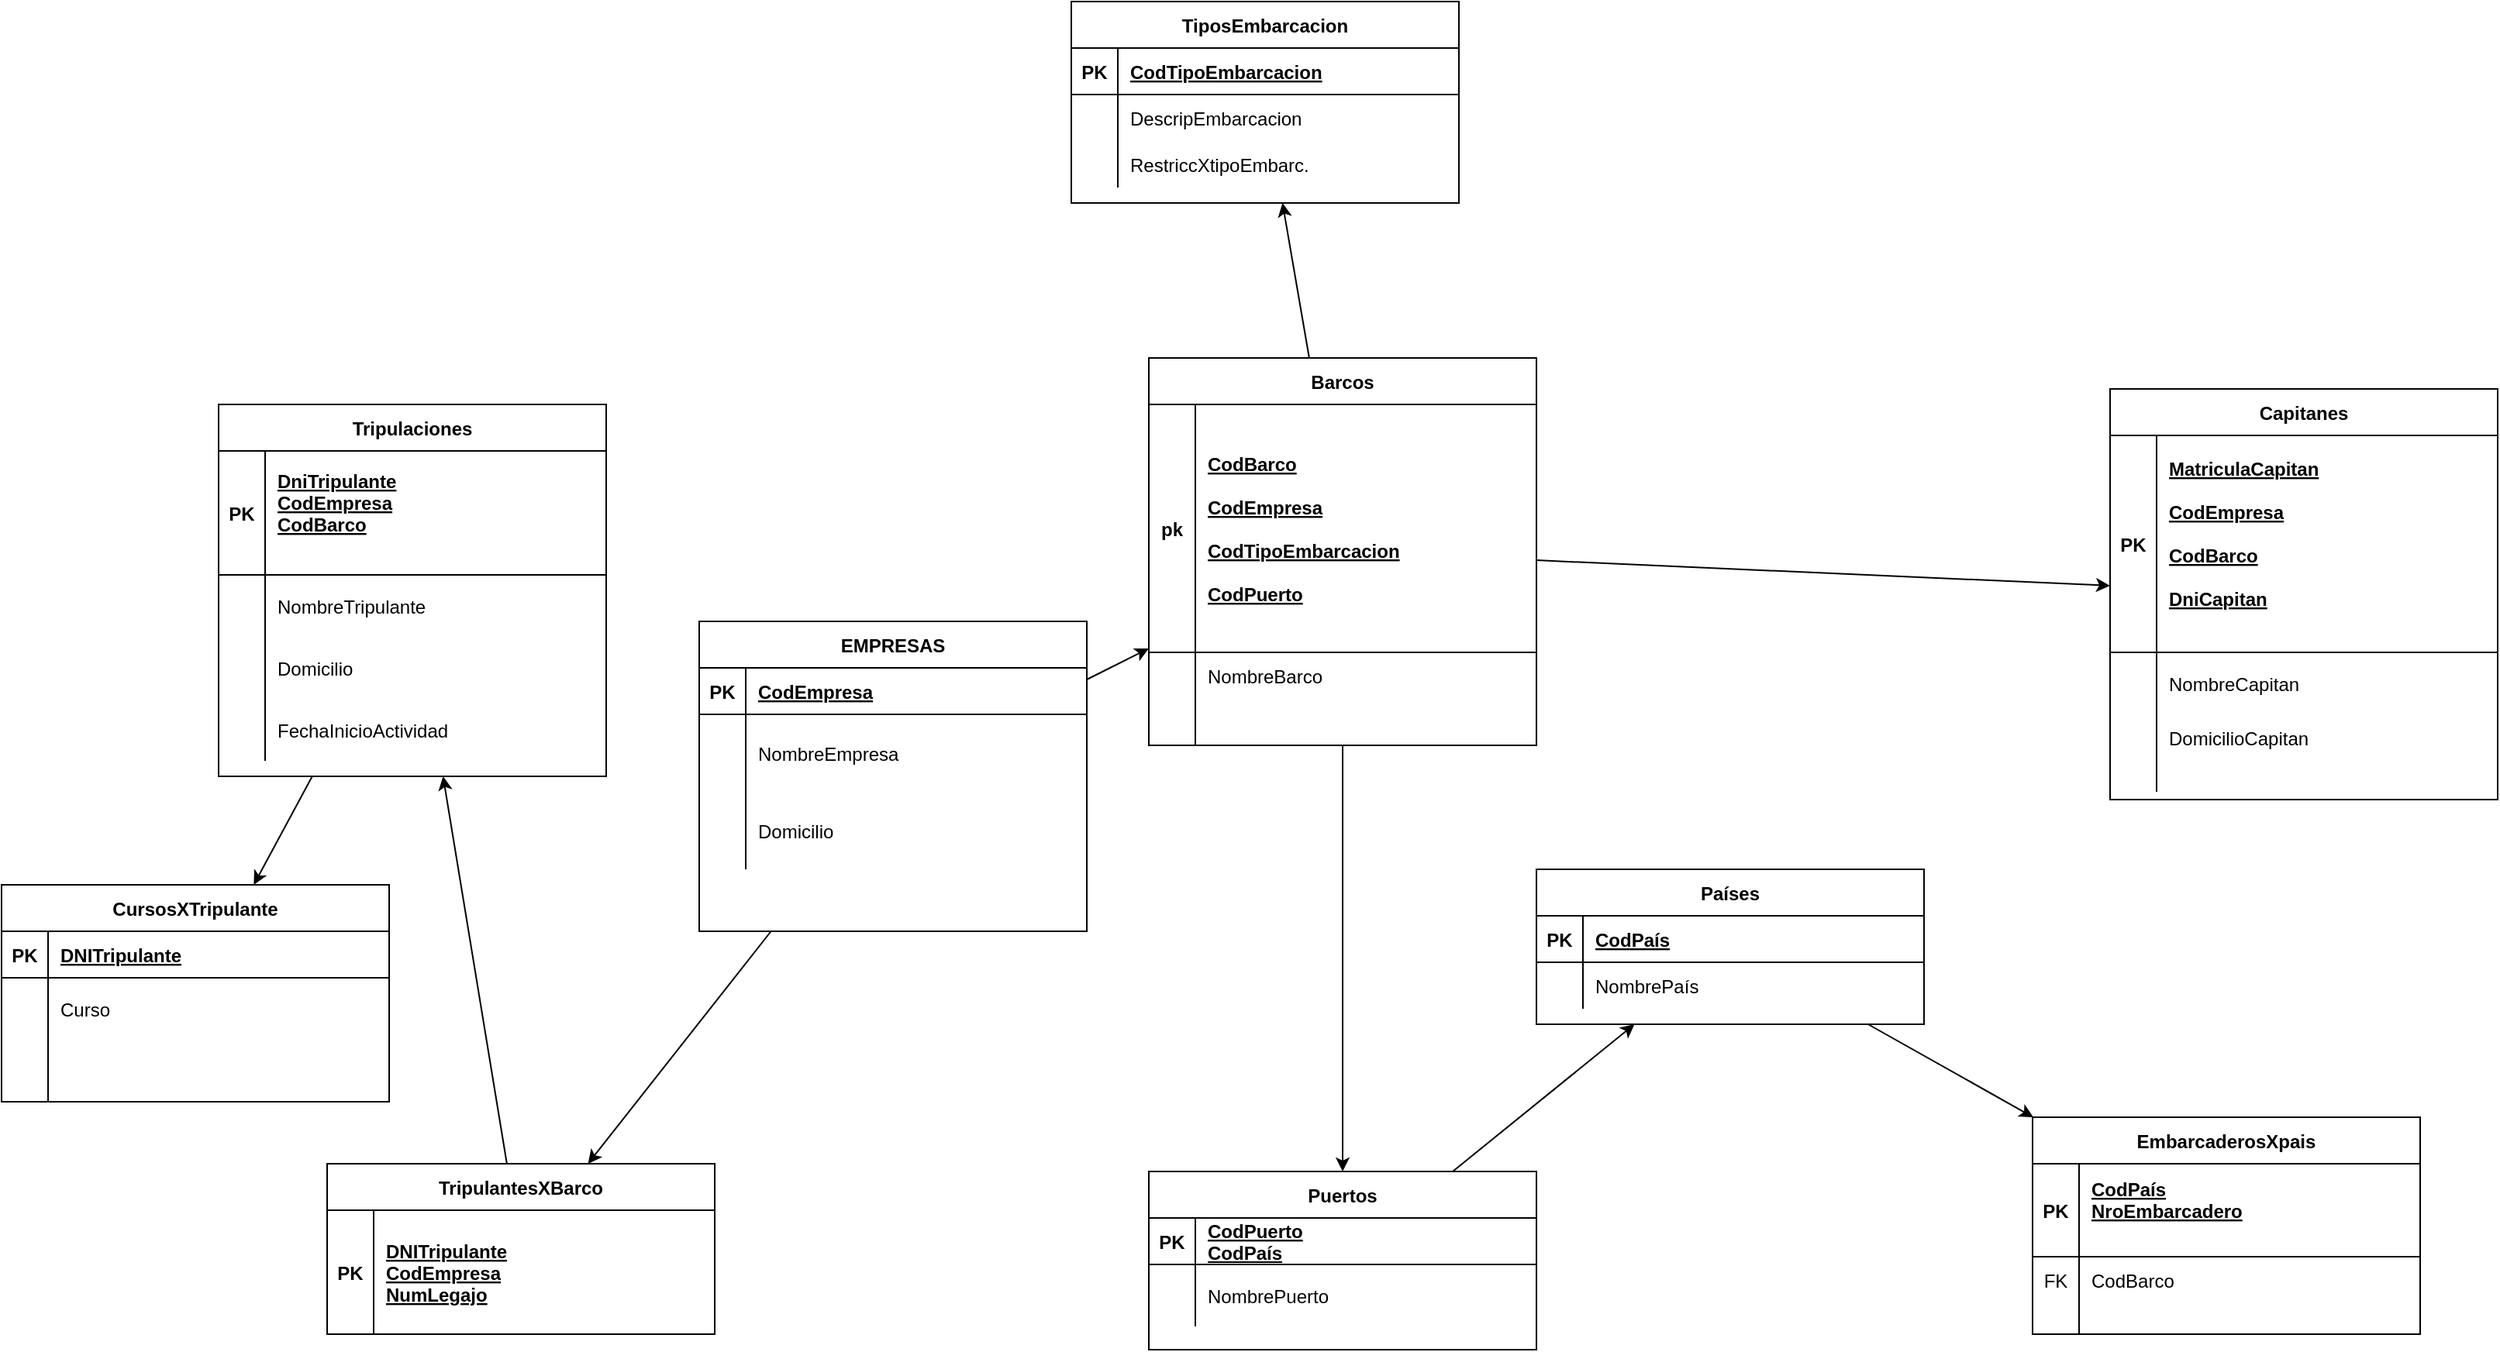 <mxfile version="14.6.0" type="github">
  <diagram id="R2lEEEUBdFMjLlhIrx00" name="Page-1">
    <mxGraphModel dx="2512" dy="1862" grid="1" gridSize="10" guides="1" tooltips="1" connect="1" arrows="1" fold="1" page="1" pageScale="1" pageWidth="850" pageHeight="1100" math="0" shadow="0" extFonts="Permanent Marker^https://fonts.googleapis.com/css?family=Permanent+Marker">
      <root>
        <mxCell id="0" />
        <mxCell id="1" parent="0" />
        <mxCell id="C-vyLk0tnHw3VtMMgP7b-2" value="Barcos" style="shape=table;startSize=30;container=1;collapsible=1;childLayout=tableLayout;fixedRows=1;rowLines=0;fontStyle=1;align=center;resizeLast=1;" parent="1" vertex="1">
          <mxGeometry x="600" y="10" width="250" height="250" as="geometry" />
        </mxCell>
        <mxCell id="C-vyLk0tnHw3VtMMgP7b-3" value="" style="shape=partialRectangle;collapsible=0;dropTarget=0;pointerEvents=0;fillColor=none;points=[[0,0.5],[1,0.5]];portConstraint=eastwest;top=0;left=0;right=0;bottom=1;" parent="C-vyLk0tnHw3VtMMgP7b-2" vertex="1">
          <mxGeometry y="30" width="250" height="160" as="geometry" />
        </mxCell>
        <mxCell id="C-vyLk0tnHw3VtMMgP7b-4" value="pk" style="shape=partialRectangle;overflow=hidden;connectable=0;fillColor=none;top=0;left=0;bottom=0;right=0;fontStyle=1;" parent="C-vyLk0tnHw3VtMMgP7b-3" vertex="1">
          <mxGeometry width="30" height="160" as="geometry" />
        </mxCell>
        <mxCell id="C-vyLk0tnHw3VtMMgP7b-5" value="CodBarco&#xa;&#xa;CodEmpresa&#xa;&#xa;CodTipoEmbarcacion&#xa;&#xa;CodPuerto" style="shape=partialRectangle;overflow=hidden;connectable=0;fillColor=none;top=0;left=0;bottom=0;right=0;align=left;spacingLeft=6;fontStyle=5;" parent="C-vyLk0tnHw3VtMMgP7b-3" vertex="1">
          <mxGeometry x="30" width="220" height="160" as="geometry" />
        </mxCell>
        <mxCell id="0CLr6v8KW2zOWYXscDOk-1" value="" style="shape=partialRectangle;collapsible=0;dropTarget=0;pointerEvents=0;fillColor=none;points=[[0,0.5],[1,0.5]];portConstraint=eastwest;top=0;left=0;right=0;bottom=0;" vertex="1" parent="C-vyLk0tnHw3VtMMgP7b-2">
          <mxGeometry y="190" width="250" height="30" as="geometry" />
        </mxCell>
        <mxCell id="0CLr6v8KW2zOWYXscDOk-2" value="" style="shape=partialRectangle;overflow=hidden;connectable=0;fillColor=none;top=0;left=0;bottom=0;right=0;" vertex="1" parent="0CLr6v8KW2zOWYXscDOk-1">
          <mxGeometry width="30" height="30" as="geometry" />
        </mxCell>
        <mxCell id="0CLr6v8KW2zOWYXscDOk-3" value="NombreBarco" style="shape=partialRectangle;overflow=hidden;connectable=0;fillColor=none;top=0;left=0;bottom=0;right=0;align=left;spacingLeft=6;" vertex="1" parent="0CLr6v8KW2zOWYXscDOk-1">
          <mxGeometry x="30" width="220" height="30" as="geometry" />
        </mxCell>
        <mxCell id="0CLr6v8KW2zOWYXscDOk-4" value="" style="shape=partialRectangle;collapsible=0;dropTarget=0;pointerEvents=0;fillColor=none;points=[[0,0.5],[1,0.5]];portConstraint=eastwest;top=0;left=0;right=0;bottom=0;" vertex="1" parent="C-vyLk0tnHw3VtMMgP7b-2">
          <mxGeometry y="220" width="250" height="30" as="geometry" />
        </mxCell>
        <mxCell id="0CLr6v8KW2zOWYXscDOk-5" value="" style="shape=partialRectangle;overflow=hidden;connectable=0;fillColor=none;top=0;left=0;bottom=0;right=0;" vertex="1" parent="0CLr6v8KW2zOWYXscDOk-4">
          <mxGeometry width="30" height="30" as="geometry" />
        </mxCell>
        <mxCell id="0CLr6v8KW2zOWYXscDOk-6" value="" style="shape=partialRectangle;overflow=hidden;connectable=0;fillColor=none;top=0;left=0;bottom=0;right=0;align=left;spacingLeft=6;" vertex="1" parent="0CLr6v8KW2zOWYXscDOk-4">
          <mxGeometry x="30" width="220" height="30" as="geometry" />
        </mxCell>
        <mxCell id="C-vyLk0tnHw3VtMMgP7b-13" value="TiposEmbarcacion" style="shape=table;startSize=30;container=1;collapsible=1;childLayout=tableLayout;fixedRows=1;rowLines=0;fontStyle=1;align=center;resizeLast=1;" parent="1" vertex="1">
          <mxGeometry x="550" y="-220" width="250" height="130" as="geometry" />
        </mxCell>
        <mxCell id="C-vyLk0tnHw3VtMMgP7b-14" value="" style="shape=partialRectangle;collapsible=0;dropTarget=0;pointerEvents=0;fillColor=none;points=[[0,0.5],[1,0.5]];portConstraint=eastwest;top=0;left=0;right=0;bottom=1;" parent="C-vyLk0tnHw3VtMMgP7b-13" vertex="1">
          <mxGeometry y="30" width="250" height="30" as="geometry" />
        </mxCell>
        <mxCell id="C-vyLk0tnHw3VtMMgP7b-15" value="PK" style="shape=partialRectangle;overflow=hidden;connectable=0;fillColor=none;top=0;left=0;bottom=0;right=0;fontStyle=1;" parent="C-vyLk0tnHw3VtMMgP7b-14" vertex="1">
          <mxGeometry width="30" height="30" as="geometry" />
        </mxCell>
        <mxCell id="C-vyLk0tnHw3VtMMgP7b-16" value="CodTipoEmbarcacion" style="shape=partialRectangle;overflow=hidden;connectable=0;fillColor=none;top=0;left=0;bottom=0;right=0;align=left;spacingLeft=6;fontStyle=5;" parent="C-vyLk0tnHw3VtMMgP7b-14" vertex="1">
          <mxGeometry x="30" width="220" height="30" as="geometry" />
        </mxCell>
        <mxCell id="C-vyLk0tnHw3VtMMgP7b-17" value="" style="shape=partialRectangle;collapsible=0;dropTarget=0;pointerEvents=0;fillColor=none;points=[[0,0.5],[1,0.5]];portConstraint=eastwest;top=0;left=0;right=0;bottom=0;" parent="C-vyLk0tnHw3VtMMgP7b-13" vertex="1">
          <mxGeometry y="60" width="250" height="30" as="geometry" />
        </mxCell>
        <mxCell id="C-vyLk0tnHw3VtMMgP7b-18" value="" style="shape=partialRectangle;overflow=hidden;connectable=0;fillColor=none;top=0;left=0;bottom=0;right=0;" parent="C-vyLk0tnHw3VtMMgP7b-17" vertex="1">
          <mxGeometry width="30" height="30" as="geometry" />
        </mxCell>
        <mxCell id="C-vyLk0tnHw3VtMMgP7b-19" value="DescripEmbarcacion" style="shape=partialRectangle;overflow=hidden;connectable=0;fillColor=none;top=0;left=0;bottom=0;right=0;align=left;spacingLeft=6;" parent="C-vyLk0tnHw3VtMMgP7b-17" vertex="1">
          <mxGeometry x="30" width="220" height="30" as="geometry" />
        </mxCell>
        <mxCell id="C-vyLk0tnHw3VtMMgP7b-20" value="" style="shape=partialRectangle;collapsible=0;dropTarget=0;pointerEvents=0;fillColor=none;points=[[0,0.5],[1,0.5]];portConstraint=eastwest;top=0;left=0;right=0;bottom=0;" parent="C-vyLk0tnHw3VtMMgP7b-13" vertex="1">
          <mxGeometry y="90" width="250" height="30" as="geometry" />
        </mxCell>
        <mxCell id="C-vyLk0tnHw3VtMMgP7b-21" value="" style="shape=partialRectangle;overflow=hidden;connectable=0;fillColor=none;top=0;left=0;bottom=0;right=0;" parent="C-vyLk0tnHw3VtMMgP7b-20" vertex="1">
          <mxGeometry width="30" height="30" as="geometry" />
        </mxCell>
        <mxCell id="C-vyLk0tnHw3VtMMgP7b-22" value="RestriccXtipoEmbarc." style="shape=partialRectangle;overflow=hidden;connectable=0;fillColor=none;top=0;left=0;bottom=0;right=0;align=left;spacingLeft=6;" parent="C-vyLk0tnHw3VtMMgP7b-20" vertex="1">
          <mxGeometry x="30" width="220" height="30" as="geometry" />
        </mxCell>
        <mxCell id="C-vyLk0tnHw3VtMMgP7b-23" value="EMPRESAS" style="shape=table;startSize=30;container=1;collapsible=1;childLayout=tableLayout;fixedRows=1;rowLines=0;fontStyle=1;align=center;resizeLast=1;" parent="1" vertex="1">
          <mxGeometry x="310" y="180" width="250" height="200" as="geometry" />
        </mxCell>
        <mxCell id="C-vyLk0tnHw3VtMMgP7b-24" value="" style="shape=partialRectangle;collapsible=0;dropTarget=0;pointerEvents=0;fillColor=none;points=[[0,0.5],[1,0.5]];portConstraint=eastwest;top=0;left=0;right=0;bottom=1;" parent="C-vyLk0tnHw3VtMMgP7b-23" vertex="1">
          <mxGeometry y="30" width="250" height="30" as="geometry" />
        </mxCell>
        <mxCell id="C-vyLk0tnHw3VtMMgP7b-25" value="PK" style="shape=partialRectangle;overflow=hidden;connectable=0;fillColor=none;top=0;left=0;bottom=0;right=0;fontStyle=1;" parent="C-vyLk0tnHw3VtMMgP7b-24" vertex="1">
          <mxGeometry width="30" height="30" as="geometry" />
        </mxCell>
        <mxCell id="C-vyLk0tnHw3VtMMgP7b-26" value="CodEmpresa" style="shape=partialRectangle;overflow=hidden;connectable=0;fillColor=none;top=0;left=0;bottom=0;right=0;align=left;spacingLeft=6;fontStyle=5;" parent="C-vyLk0tnHw3VtMMgP7b-24" vertex="1">
          <mxGeometry x="30" width="220" height="30" as="geometry" />
        </mxCell>
        <mxCell id="C-vyLk0tnHw3VtMMgP7b-27" value="" style="shape=partialRectangle;collapsible=0;dropTarget=0;pointerEvents=0;fillColor=none;points=[[0,0.5],[1,0.5]];portConstraint=eastwest;top=0;left=0;right=0;bottom=0;" parent="C-vyLk0tnHw3VtMMgP7b-23" vertex="1">
          <mxGeometry y="60" width="250" height="50" as="geometry" />
        </mxCell>
        <mxCell id="C-vyLk0tnHw3VtMMgP7b-28" value="" style="shape=partialRectangle;overflow=hidden;connectable=0;fillColor=none;top=0;left=0;bottom=0;right=0;" parent="C-vyLk0tnHw3VtMMgP7b-27" vertex="1">
          <mxGeometry width="30" height="50" as="geometry" />
        </mxCell>
        <mxCell id="C-vyLk0tnHw3VtMMgP7b-29" value="NombreEmpresa" style="shape=partialRectangle;overflow=hidden;connectable=0;fillColor=none;top=0;left=0;bottom=0;right=0;align=left;spacingLeft=6;" parent="C-vyLk0tnHw3VtMMgP7b-27" vertex="1">
          <mxGeometry x="30" width="220" height="50" as="geometry" />
        </mxCell>
        <mxCell id="0CLr6v8KW2zOWYXscDOk-51" value="" style="shape=partialRectangle;collapsible=0;dropTarget=0;pointerEvents=0;fillColor=none;points=[[0,0.5],[1,0.5]];portConstraint=eastwest;top=0;left=0;right=0;bottom=0;" vertex="1" parent="C-vyLk0tnHw3VtMMgP7b-23">
          <mxGeometry y="110" width="250" height="50" as="geometry" />
        </mxCell>
        <mxCell id="0CLr6v8KW2zOWYXscDOk-52" value="" style="shape=partialRectangle;overflow=hidden;connectable=0;fillColor=none;top=0;left=0;bottom=0;right=0;" vertex="1" parent="0CLr6v8KW2zOWYXscDOk-51">
          <mxGeometry width="30" height="50" as="geometry" />
        </mxCell>
        <mxCell id="0CLr6v8KW2zOWYXscDOk-53" value="Domicilio" style="shape=partialRectangle;overflow=hidden;connectable=0;fillColor=none;top=0;left=0;bottom=0;right=0;align=left;spacingLeft=6;" vertex="1" parent="0CLr6v8KW2zOWYXscDOk-51">
          <mxGeometry x="30" width="220" height="50" as="geometry" />
        </mxCell>
        <object label="Tripulaciones" Domicilio="" CodEmpresa="" CodBarco="" FechaInicioActividad="" id="wZQ4Hzn-mDqNqTVkrG2B-13">
          <mxCell style="shape=table;startSize=30;container=1;collapsible=1;childLayout=tableLayout;fixedRows=1;rowLines=0;fontStyle=1;align=center;resizeLast=1;" parent="1" vertex="1">
            <mxGeometry y="40" width="250" height="240" as="geometry" />
          </mxCell>
        </object>
        <mxCell id="wZQ4Hzn-mDqNqTVkrG2B-14" value="" style="shape=partialRectangle;collapsible=0;dropTarget=0;pointerEvents=0;fillColor=none;points=[[0,0.5],[1,0.5]];portConstraint=eastwest;top=0;left=0;right=0;bottom=1;" parent="wZQ4Hzn-mDqNqTVkrG2B-13" vertex="1">
          <mxGeometry y="30" width="250" height="80" as="geometry" />
        </mxCell>
        <mxCell id="wZQ4Hzn-mDqNqTVkrG2B-15" value="PK" style="shape=partialRectangle;overflow=hidden;connectable=0;fillColor=none;top=0;left=0;bottom=0;right=0;fontStyle=1;" parent="wZQ4Hzn-mDqNqTVkrG2B-14" vertex="1">
          <mxGeometry width="30" height="80" as="geometry" />
        </mxCell>
        <mxCell id="wZQ4Hzn-mDqNqTVkrG2B-16" value="DniTripulante&#xa;CodEmpresa&#xa;CodBarco&#xa;" style="shape=partialRectangle;overflow=hidden;connectable=0;fillColor=none;top=0;left=0;bottom=0;right=0;align=left;spacingLeft=6;fontStyle=5;" parent="wZQ4Hzn-mDqNqTVkrG2B-14" vertex="1">
          <mxGeometry x="30" width="220" height="80" as="geometry" />
        </mxCell>
        <mxCell id="wZQ4Hzn-mDqNqTVkrG2B-17" value="" style="shape=partialRectangle;collapsible=0;dropTarget=0;pointerEvents=0;fillColor=none;points=[[0,0.5],[1,0.5]];portConstraint=eastwest;top=0;left=0;right=0;bottom=0;" parent="wZQ4Hzn-mDqNqTVkrG2B-13" vertex="1">
          <mxGeometry y="110" width="250" height="40" as="geometry" />
        </mxCell>
        <mxCell id="wZQ4Hzn-mDqNqTVkrG2B-18" value="" style="shape=partialRectangle;overflow=hidden;connectable=0;fillColor=none;top=0;left=0;bottom=0;right=0;" parent="wZQ4Hzn-mDqNqTVkrG2B-17" vertex="1">
          <mxGeometry width="30" height="40" as="geometry" />
        </mxCell>
        <mxCell id="wZQ4Hzn-mDqNqTVkrG2B-19" value="NombreTripulante" style="shape=partialRectangle;overflow=hidden;connectable=0;fillColor=none;top=0;left=0;bottom=0;right=0;align=left;spacingLeft=6;" parent="wZQ4Hzn-mDqNqTVkrG2B-17" vertex="1">
          <mxGeometry x="30" width="220" height="40" as="geometry" />
        </mxCell>
        <mxCell id="0CLr6v8KW2zOWYXscDOk-23" value="" style="shape=partialRectangle;collapsible=0;dropTarget=0;pointerEvents=0;fillColor=none;points=[[0,0.5],[1,0.5]];portConstraint=eastwest;top=0;left=0;right=0;bottom=0;" vertex="1" parent="wZQ4Hzn-mDqNqTVkrG2B-13">
          <mxGeometry y="150" width="250" height="40" as="geometry" />
        </mxCell>
        <mxCell id="0CLr6v8KW2zOWYXscDOk-24" value="" style="shape=partialRectangle;overflow=hidden;connectable=0;fillColor=none;top=0;left=0;bottom=0;right=0;" vertex="1" parent="0CLr6v8KW2zOWYXscDOk-23">
          <mxGeometry width="30" height="40" as="geometry" />
        </mxCell>
        <mxCell id="0CLr6v8KW2zOWYXscDOk-25" value="Domicilio" style="shape=partialRectangle;overflow=hidden;connectable=0;fillColor=none;top=0;left=0;bottom=0;right=0;align=left;spacingLeft=6;" vertex="1" parent="0CLr6v8KW2zOWYXscDOk-23">
          <mxGeometry x="30" width="220" height="40" as="geometry" />
        </mxCell>
        <mxCell id="0CLr6v8KW2zOWYXscDOk-26" value="" style="shape=partialRectangle;collapsible=0;dropTarget=0;pointerEvents=0;fillColor=none;points=[[0,0.5],[1,0.5]];portConstraint=eastwest;top=0;left=0;right=0;bottom=0;" vertex="1" parent="wZQ4Hzn-mDqNqTVkrG2B-13">
          <mxGeometry y="190" width="250" height="40" as="geometry" />
        </mxCell>
        <mxCell id="0CLr6v8KW2zOWYXscDOk-27" value="" style="shape=partialRectangle;overflow=hidden;connectable=0;fillColor=none;top=0;left=0;bottom=0;right=0;" vertex="1" parent="0CLr6v8KW2zOWYXscDOk-26">
          <mxGeometry width="30" height="40" as="geometry" />
        </mxCell>
        <mxCell id="0CLr6v8KW2zOWYXscDOk-28" value="FechaInicioActividad" style="shape=partialRectangle;overflow=hidden;connectable=0;fillColor=none;top=0;left=0;bottom=0;right=0;align=left;spacingLeft=6;" vertex="1" parent="0CLr6v8KW2zOWYXscDOk-26">
          <mxGeometry x="30" width="220" height="40" as="geometry" />
        </mxCell>
        <object label="Capitanes" Domicilio="" CodEmpresa="" CodBarco="" FechaInicioActividad="" id="wZQ4Hzn-mDqNqTVkrG2B-51">
          <mxCell style="shape=table;startSize=30;container=1;collapsible=1;childLayout=tableLayout;fixedRows=1;rowLines=0;fontStyle=1;align=center;resizeLast=1;" parent="1" vertex="1">
            <mxGeometry x="1220" y="30" width="250" height="265" as="geometry" />
          </mxCell>
        </object>
        <mxCell id="wZQ4Hzn-mDqNqTVkrG2B-52" value="" style="shape=partialRectangle;collapsible=0;dropTarget=0;pointerEvents=0;fillColor=none;points=[[0,0.5],[1,0.5]];portConstraint=eastwest;top=0;left=0;right=0;bottom=1;" parent="wZQ4Hzn-mDqNqTVkrG2B-51" vertex="1">
          <mxGeometry y="30" width="250" height="140" as="geometry" />
        </mxCell>
        <mxCell id="wZQ4Hzn-mDqNqTVkrG2B-53" value="PK" style="shape=partialRectangle;overflow=hidden;connectable=0;fillColor=none;top=0;left=0;bottom=0;right=0;fontStyle=1;" parent="wZQ4Hzn-mDqNqTVkrG2B-52" vertex="1">
          <mxGeometry width="30" height="140" as="geometry" />
        </mxCell>
        <mxCell id="wZQ4Hzn-mDqNqTVkrG2B-54" value="MatriculaCapitan&#xa;&#xa;CodEmpresa&#xa;&#xa;CodBarco&#xa;&#xa;DniCapitan&#xa;" style="shape=partialRectangle;overflow=hidden;connectable=0;fillColor=none;top=0;left=0;bottom=0;right=0;align=left;spacingLeft=6;fontStyle=5;" parent="wZQ4Hzn-mDqNqTVkrG2B-52" vertex="1">
          <mxGeometry x="30" width="220" height="140" as="geometry" />
        </mxCell>
        <mxCell id="wZQ4Hzn-mDqNqTVkrG2B-55" value="" style="shape=partialRectangle;collapsible=0;dropTarget=0;pointerEvents=0;fillColor=none;points=[[0,0.5],[1,0.5]];portConstraint=eastwest;top=0;left=0;right=0;bottom=0;" parent="wZQ4Hzn-mDqNqTVkrG2B-51" vertex="1">
          <mxGeometry y="170" width="250" height="40" as="geometry" />
        </mxCell>
        <mxCell id="wZQ4Hzn-mDqNqTVkrG2B-56" value="" style="shape=partialRectangle;overflow=hidden;connectable=0;fillColor=none;top=0;left=0;bottom=0;right=0;" parent="wZQ4Hzn-mDqNqTVkrG2B-55" vertex="1">
          <mxGeometry width="30" height="40" as="geometry" />
        </mxCell>
        <mxCell id="wZQ4Hzn-mDqNqTVkrG2B-57" value="NombreCapitan" style="shape=partialRectangle;overflow=hidden;connectable=0;fillColor=none;top=0;left=0;bottom=0;right=0;align=left;spacingLeft=6;" parent="wZQ4Hzn-mDqNqTVkrG2B-55" vertex="1">
          <mxGeometry x="30" width="220" height="40" as="geometry" />
        </mxCell>
        <mxCell id="wZQ4Hzn-mDqNqTVkrG2B-58" value="" style="shape=partialRectangle;collapsible=0;dropTarget=0;pointerEvents=0;fillColor=none;points=[[0,0.5],[1,0.5]];portConstraint=eastwest;top=0;left=0;right=0;bottom=0;" parent="wZQ4Hzn-mDqNqTVkrG2B-51" vertex="1">
          <mxGeometry y="210" width="250" height="30" as="geometry" />
        </mxCell>
        <mxCell id="wZQ4Hzn-mDqNqTVkrG2B-59" value="" style="shape=partialRectangle;overflow=hidden;connectable=0;fillColor=none;top=0;left=0;bottom=0;right=0;" parent="wZQ4Hzn-mDqNqTVkrG2B-58" vertex="1">
          <mxGeometry width="30" height="30" as="geometry" />
        </mxCell>
        <mxCell id="wZQ4Hzn-mDqNqTVkrG2B-60" value="DomicilioCapitan" style="shape=partialRectangle;overflow=hidden;connectable=0;fillColor=none;top=0;left=0;bottom=0;right=0;align=left;spacingLeft=6;" parent="wZQ4Hzn-mDqNqTVkrG2B-58" vertex="1">
          <mxGeometry x="30" width="220" height="30" as="geometry" />
        </mxCell>
        <mxCell id="0CLr6v8KW2zOWYXscDOk-48" value="" style="shape=partialRectangle;collapsible=0;dropTarget=0;pointerEvents=0;fillColor=none;points=[[0,0.5],[1,0.5]];portConstraint=eastwest;top=0;left=0;right=0;bottom=0;" vertex="1" parent="wZQ4Hzn-mDqNqTVkrG2B-51">
          <mxGeometry y="240" width="250" height="20" as="geometry" />
        </mxCell>
        <mxCell id="0CLr6v8KW2zOWYXscDOk-49" value="" style="shape=partialRectangle;overflow=hidden;connectable=0;fillColor=none;top=0;left=0;bottom=0;right=0;" vertex="1" parent="0CLr6v8KW2zOWYXscDOk-48">
          <mxGeometry width="30" height="20" as="geometry" />
        </mxCell>
        <mxCell id="0CLr6v8KW2zOWYXscDOk-50" value="" style="shape=partialRectangle;overflow=hidden;connectable=0;fillColor=none;top=0;left=0;bottom=0;right=0;align=left;spacingLeft=6;" vertex="1" parent="0CLr6v8KW2zOWYXscDOk-48">
          <mxGeometry x="30" width="220" height="20" as="geometry" />
        </mxCell>
        <object label="Puertos" Domicilio="" CodEmpresa="" CodBarco="" FechaInicioActividad="" id="wZQ4Hzn-mDqNqTVkrG2B-61">
          <mxCell style="shape=table;startSize=30;container=1;collapsible=1;childLayout=tableLayout;fixedRows=1;rowLines=0;fontStyle=1;align=center;resizeLast=1;" parent="1" vertex="1">
            <mxGeometry x="600" y="535" width="250" height="115" as="geometry" />
          </mxCell>
        </object>
        <mxCell id="wZQ4Hzn-mDqNqTVkrG2B-62" value="" style="shape=partialRectangle;collapsible=0;dropTarget=0;pointerEvents=0;fillColor=none;points=[[0,0.5],[1,0.5]];portConstraint=eastwest;top=0;left=0;right=0;bottom=1;" parent="wZQ4Hzn-mDqNqTVkrG2B-61" vertex="1">
          <mxGeometry y="30" width="250" height="30" as="geometry" />
        </mxCell>
        <mxCell id="wZQ4Hzn-mDqNqTVkrG2B-63" value="PK" style="shape=partialRectangle;overflow=hidden;connectable=0;fillColor=none;top=0;left=0;bottom=0;right=0;fontStyle=1;" parent="wZQ4Hzn-mDqNqTVkrG2B-62" vertex="1">
          <mxGeometry width="30" height="30" as="geometry" />
        </mxCell>
        <mxCell id="wZQ4Hzn-mDqNqTVkrG2B-64" value="CodPuerto&#xa;CodPaís" style="shape=partialRectangle;overflow=hidden;connectable=0;fillColor=none;top=0;left=0;bottom=0;right=0;align=left;spacingLeft=6;fontStyle=5;" parent="wZQ4Hzn-mDqNqTVkrG2B-62" vertex="1">
          <mxGeometry x="30" width="220" height="30" as="geometry" />
        </mxCell>
        <mxCell id="wZQ4Hzn-mDqNqTVkrG2B-65" value="" style="shape=partialRectangle;collapsible=0;dropTarget=0;pointerEvents=0;fillColor=none;points=[[0,0.5],[1,0.5]];portConstraint=eastwest;top=0;left=0;right=0;bottom=0;" parent="wZQ4Hzn-mDqNqTVkrG2B-61" vertex="1">
          <mxGeometry y="60" width="250" height="40" as="geometry" />
        </mxCell>
        <mxCell id="wZQ4Hzn-mDqNqTVkrG2B-66" value="" style="shape=partialRectangle;overflow=hidden;connectable=0;fillColor=none;top=0;left=0;bottom=0;right=0;" parent="wZQ4Hzn-mDqNqTVkrG2B-65" vertex="1">
          <mxGeometry width="30" height="40" as="geometry" />
        </mxCell>
        <mxCell id="wZQ4Hzn-mDqNqTVkrG2B-67" value="NombrePuerto" style="shape=partialRectangle;overflow=hidden;connectable=0;fillColor=none;top=0;left=0;bottom=0;right=0;align=left;spacingLeft=6;" parent="wZQ4Hzn-mDqNqTVkrG2B-65" vertex="1">
          <mxGeometry x="30" width="220" height="40" as="geometry" />
        </mxCell>
        <object label="Países" Domicilio="" CodEmpresa="" CodBarco="" FechaInicioActividad="" id="wZQ4Hzn-mDqNqTVkrG2B-71">
          <mxCell style="shape=table;startSize=30;container=1;collapsible=1;childLayout=tableLayout;fixedRows=1;rowLines=0;fontStyle=1;align=center;resizeLast=1;" parent="1" vertex="1">
            <mxGeometry x="850" y="340" width="250" height="100" as="geometry" />
          </mxCell>
        </object>
        <mxCell id="wZQ4Hzn-mDqNqTVkrG2B-72" value="" style="shape=partialRectangle;collapsible=0;dropTarget=0;pointerEvents=0;fillColor=none;points=[[0,0.5],[1,0.5]];portConstraint=eastwest;top=0;left=0;right=0;bottom=1;" parent="wZQ4Hzn-mDqNqTVkrG2B-71" vertex="1">
          <mxGeometry y="30" width="250" height="30" as="geometry" />
        </mxCell>
        <mxCell id="wZQ4Hzn-mDqNqTVkrG2B-73" value="PK" style="shape=partialRectangle;overflow=hidden;connectable=0;fillColor=none;top=0;left=0;bottom=0;right=0;fontStyle=1;" parent="wZQ4Hzn-mDqNqTVkrG2B-72" vertex="1">
          <mxGeometry width="30" height="30" as="geometry" />
        </mxCell>
        <mxCell id="wZQ4Hzn-mDqNqTVkrG2B-74" value="CodPaís" style="shape=partialRectangle;overflow=hidden;connectable=0;fillColor=none;top=0;left=0;bottom=0;right=0;align=left;spacingLeft=6;fontStyle=5;" parent="wZQ4Hzn-mDqNqTVkrG2B-72" vertex="1">
          <mxGeometry x="30" width="220" height="30" as="geometry" />
        </mxCell>
        <mxCell id="wZQ4Hzn-mDqNqTVkrG2B-78" value="" style="shape=partialRectangle;collapsible=0;dropTarget=0;pointerEvents=0;fillColor=none;points=[[0,0.5],[1,0.5]];portConstraint=eastwest;top=0;left=0;right=0;bottom=0;" parent="wZQ4Hzn-mDqNqTVkrG2B-71" vertex="1">
          <mxGeometry y="60" width="250" height="30" as="geometry" />
        </mxCell>
        <mxCell id="wZQ4Hzn-mDqNqTVkrG2B-79" value="" style="shape=partialRectangle;overflow=hidden;connectable=0;fillColor=none;top=0;left=0;bottom=0;right=0;" parent="wZQ4Hzn-mDqNqTVkrG2B-78" vertex="1">
          <mxGeometry width="30" height="30" as="geometry" />
        </mxCell>
        <mxCell id="wZQ4Hzn-mDqNqTVkrG2B-80" value="NombrePaís" style="shape=partialRectangle;overflow=hidden;connectable=0;fillColor=none;top=0;left=0;bottom=0;right=0;align=left;spacingLeft=6;" parent="wZQ4Hzn-mDqNqTVkrG2B-78" vertex="1">
          <mxGeometry x="30" width="220" height="30" as="geometry" />
        </mxCell>
        <object label="CursosXTripulante" Domicilio="" CodEmpresa="" CodBarco="" FechaInicioActividad="" id="wZQ4Hzn-mDqNqTVkrG2B-105">
          <mxCell style="shape=table;startSize=30;container=1;collapsible=1;childLayout=tableLayout;fixedRows=1;rowLines=0;fontStyle=1;align=center;resizeLast=1;" parent="1" vertex="1">
            <mxGeometry x="-140" y="350" width="250" height="140" as="geometry" />
          </mxCell>
        </object>
        <mxCell id="wZQ4Hzn-mDqNqTVkrG2B-106" value="" style="shape=partialRectangle;collapsible=0;dropTarget=0;pointerEvents=0;fillColor=none;points=[[0,0.5],[1,0.5]];portConstraint=eastwest;top=0;left=0;right=0;bottom=1;" parent="wZQ4Hzn-mDqNqTVkrG2B-105" vertex="1">
          <mxGeometry y="30" width="250" height="30" as="geometry" />
        </mxCell>
        <mxCell id="wZQ4Hzn-mDqNqTVkrG2B-107" value="PK" style="shape=partialRectangle;overflow=hidden;connectable=0;fillColor=none;top=0;left=0;bottom=0;right=0;fontStyle=1;" parent="wZQ4Hzn-mDqNqTVkrG2B-106" vertex="1">
          <mxGeometry width="30" height="30" as="geometry" />
        </mxCell>
        <mxCell id="wZQ4Hzn-mDqNqTVkrG2B-108" value="DNITripulante" style="shape=partialRectangle;overflow=hidden;connectable=0;fillColor=none;top=0;left=0;bottom=0;right=0;align=left;spacingLeft=6;fontStyle=5;" parent="wZQ4Hzn-mDqNqTVkrG2B-106" vertex="1">
          <mxGeometry x="30" width="220" height="30" as="geometry" />
        </mxCell>
        <mxCell id="wZQ4Hzn-mDqNqTVkrG2B-109" value="" style="shape=partialRectangle;collapsible=0;dropTarget=0;pointerEvents=0;fillColor=none;points=[[0,0.5],[1,0.5]];portConstraint=eastwest;top=0;left=0;right=0;bottom=0;" parent="wZQ4Hzn-mDqNqTVkrG2B-105" vertex="1">
          <mxGeometry y="60" width="250" height="40" as="geometry" />
        </mxCell>
        <mxCell id="wZQ4Hzn-mDqNqTVkrG2B-110" value="" style="shape=partialRectangle;overflow=hidden;connectable=0;fillColor=none;top=0;left=0;bottom=0;right=0;" parent="wZQ4Hzn-mDqNqTVkrG2B-109" vertex="1">
          <mxGeometry width="30" height="40" as="geometry" />
        </mxCell>
        <mxCell id="wZQ4Hzn-mDqNqTVkrG2B-111" value="Curso" style="shape=partialRectangle;overflow=hidden;connectable=0;fillColor=none;top=0;left=0;bottom=0;right=0;align=left;spacingLeft=6;" parent="wZQ4Hzn-mDqNqTVkrG2B-109" vertex="1">
          <mxGeometry x="30" width="220" height="40" as="geometry" />
        </mxCell>
        <mxCell id="wZQ4Hzn-mDqNqTVkrG2B-115" value="" style="shape=partialRectangle;collapsible=0;dropTarget=0;pointerEvents=0;fillColor=none;points=[[0,0.5],[1,0.5]];portConstraint=eastwest;top=0;left=0;right=0;bottom=0;" parent="wZQ4Hzn-mDqNqTVkrG2B-105" vertex="1">
          <mxGeometry y="100" width="250" height="40" as="geometry" />
        </mxCell>
        <mxCell id="wZQ4Hzn-mDqNqTVkrG2B-116" value="" style="shape=partialRectangle;overflow=hidden;connectable=0;fillColor=none;top=0;left=0;bottom=0;right=0;" parent="wZQ4Hzn-mDqNqTVkrG2B-115" vertex="1">
          <mxGeometry width="30" height="40" as="geometry" />
        </mxCell>
        <mxCell id="wZQ4Hzn-mDqNqTVkrG2B-117" value="" style="shape=partialRectangle;overflow=hidden;connectable=0;fillColor=none;top=0;left=0;bottom=0;right=0;align=left;spacingLeft=6;" parent="wZQ4Hzn-mDqNqTVkrG2B-115" vertex="1">
          <mxGeometry x="30" width="220" height="40" as="geometry" />
        </mxCell>
        <mxCell id="wZQ4Hzn-mDqNqTVkrG2B-118" value="" style="endArrow=classic;html=1;" parent="1" source="C-vyLk0tnHw3VtMMgP7b-23" target="C-vyLk0tnHw3VtMMgP7b-2" edge="1">
          <mxGeometry width="50" height="50" relative="1" as="geometry">
            <mxPoint x="690" y="470" as="sourcePoint" />
            <mxPoint x="700" y="350" as="targetPoint" />
          </mxGeometry>
        </mxCell>
        <mxCell id="wZQ4Hzn-mDqNqTVkrG2B-119" value="" style="endArrow=classic;html=1;" parent="1" source="C-vyLk0tnHw3VtMMgP7b-2" target="C-vyLk0tnHw3VtMMgP7b-13" edge="1">
          <mxGeometry width="50" height="50" relative="1" as="geometry">
            <mxPoint x="770" y="120" as="sourcePoint" />
            <mxPoint x="890" y="50" as="targetPoint" />
          </mxGeometry>
        </mxCell>
        <mxCell id="wZQ4Hzn-mDqNqTVkrG2B-120" value="" style="endArrow=classic;html=1;" parent="1" source="C-vyLk0tnHw3VtMMgP7b-23" target="0CLr6v8KW2zOWYXscDOk-10" edge="1">
          <mxGeometry width="50" height="50" relative="1" as="geometry">
            <mxPoint x="230" y="270" as="sourcePoint" />
            <mxPoint x="240" y="440" as="targetPoint" />
          </mxGeometry>
        </mxCell>
        <mxCell id="wZQ4Hzn-mDqNqTVkrG2B-121" value="" style="endArrow=classic;html=1;" parent="1" source="C-vyLk0tnHw3VtMMgP7b-2" target="wZQ4Hzn-mDqNqTVkrG2B-61" edge="1">
          <mxGeometry width="50" height="50" relative="1" as="geometry">
            <mxPoint x="530" y="390" as="sourcePoint" />
            <mxPoint x="650" y="320" as="targetPoint" />
          </mxGeometry>
        </mxCell>
        <mxCell id="wZQ4Hzn-mDqNqTVkrG2B-122" value="" style="endArrow=classic;html=1;" parent="1" source="C-vyLk0tnHw3VtMMgP7b-2" target="wZQ4Hzn-mDqNqTVkrG2B-51" edge="1">
          <mxGeometry width="50" height="50" relative="1" as="geometry">
            <mxPoint x="680" y="380" as="sourcePoint" />
            <mxPoint x="800" y="310" as="targetPoint" />
          </mxGeometry>
        </mxCell>
        <mxCell id="wZQ4Hzn-mDqNqTVkrG2B-123" value="" style="endArrow=classic;html=1;" parent="1" source="wZQ4Hzn-mDqNqTVkrG2B-61" target="wZQ4Hzn-mDqNqTVkrG2B-71" edge="1">
          <mxGeometry width="50" height="50" relative="1" as="geometry">
            <mxPoint x="690" y="390" as="sourcePoint" />
            <mxPoint x="810" y="320" as="targetPoint" />
          </mxGeometry>
        </mxCell>
        <mxCell id="wZQ4Hzn-mDqNqTVkrG2B-124" value="" style="endArrow=classic;html=1;" parent="1" source="wZQ4Hzn-mDqNqTVkrG2B-13" target="wZQ4Hzn-mDqNqTVkrG2B-105" edge="1">
          <mxGeometry width="50" height="50" relative="1" as="geometry">
            <mxPoint x="365" y="440.0" as="sourcePoint" />
            <mxPoint x="485" y="370" as="targetPoint" />
          </mxGeometry>
        </mxCell>
        <object label="TripulantesXBarco" Domicilio="" CodEmpresa="" CodBarco="" FechaInicioActividad="" id="0CLr6v8KW2zOWYXscDOk-10">
          <mxCell style="shape=table;startSize=30;container=1;collapsible=1;childLayout=tableLayout;fixedRows=1;rowLines=0;fontStyle=1;align=center;resizeLast=1;" vertex="1" parent="1">
            <mxGeometry x="70" y="530" width="250" height="110" as="geometry" />
          </mxCell>
        </object>
        <mxCell id="0CLr6v8KW2zOWYXscDOk-11" value="" style="shape=partialRectangle;collapsible=0;dropTarget=0;pointerEvents=0;fillColor=none;points=[[0,0.5],[1,0.5]];portConstraint=eastwest;top=0;left=0;right=0;bottom=1;" vertex="1" parent="0CLr6v8KW2zOWYXscDOk-10">
          <mxGeometry y="30" width="250" height="80" as="geometry" />
        </mxCell>
        <mxCell id="0CLr6v8KW2zOWYXscDOk-12" value="PK" style="shape=partialRectangle;overflow=hidden;connectable=0;fillColor=none;top=0;left=0;bottom=0;right=0;fontStyle=1;" vertex="1" parent="0CLr6v8KW2zOWYXscDOk-11">
          <mxGeometry width="30" height="80" as="geometry" />
        </mxCell>
        <mxCell id="0CLr6v8KW2zOWYXscDOk-13" value="DNITripulante&#xa;CodEmpresa&#xa;NumLegajo" style="shape=partialRectangle;overflow=hidden;connectable=0;fillColor=none;top=0;left=0;bottom=0;right=0;align=left;spacingLeft=6;fontStyle=5;" vertex="1" parent="0CLr6v8KW2zOWYXscDOk-11">
          <mxGeometry x="30" width="220" height="80" as="geometry" />
        </mxCell>
        <mxCell id="0CLr6v8KW2zOWYXscDOk-29" value="" style="endArrow=classic;html=1;" edge="1" parent="1" source="0CLr6v8KW2zOWYXscDOk-10" target="wZQ4Hzn-mDqNqTVkrG2B-13">
          <mxGeometry width="50" height="50" relative="1" as="geometry">
            <mxPoint x="550.63" y="460.003" as="sourcePoint" />
            <mxPoint x="299.998" y="713.55" as="targetPoint" />
          </mxGeometry>
        </mxCell>
        <object label="EmbarcaderosXpais" Domicilio="" CodEmpresa="" CodBarco="" FechaInicioActividad="" id="0CLr6v8KW2zOWYXscDOk-33">
          <mxCell style="shape=table;startSize=30;container=1;collapsible=1;childLayout=tableLayout;fixedRows=1;rowLines=0;fontStyle=1;align=center;resizeLast=1;" vertex="1" parent="1">
            <mxGeometry x="1170" y="500" width="250" height="140" as="geometry" />
          </mxCell>
        </object>
        <mxCell id="0CLr6v8KW2zOWYXscDOk-34" value="" style="shape=partialRectangle;collapsible=0;dropTarget=0;pointerEvents=0;fillColor=none;points=[[0,0.5],[1,0.5]];portConstraint=eastwest;top=0;left=0;right=0;bottom=1;" vertex="1" parent="0CLr6v8KW2zOWYXscDOk-33">
          <mxGeometry y="30" width="250" height="60" as="geometry" />
        </mxCell>
        <mxCell id="0CLr6v8KW2zOWYXscDOk-35" value="PK" style="shape=partialRectangle;overflow=hidden;connectable=0;fillColor=none;top=0;left=0;bottom=0;right=0;fontStyle=1;" vertex="1" parent="0CLr6v8KW2zOWYXscDOk-34">
          <mxGeometry width="30" height="60" as="geometry" />
        </mxCell>
        <mxCell id="0CLr6v8KW2zOWYXscDOk-36" value="CodPaís&#xa;NroEmbarcadero&#xa;" style="shape=partialRectangle;overflow=hidden;connectable=0;fillColor=none;top=0;left=0;bottom=0;right=0;align=left;spacingLeft=6;fontStyle=5;" vertex="1" parent="0CLr6v8KW2zOWYXscDOk-34">
          <mxGeometry x="30" width="220" height="60" as="geometry" />
        </mxCell>
        <mxCell id="0CLr6v8KW2zOWYXscDOk-37" value="" style="shape=partialRectangle;collapsible=0;dropTarget=0;pointerEvents=0;fillColor=none;points=[[0,0.5],[1,0.5]];portConstraint=eastwest;top=0;left=0;right=0;bottom=0;" vertex="1" parent="0CLr6v8KW2zOWYXscDOk-33">
          <mxGeometry y="90" width="250" height="30" as="geometry" />
        </mxCell>
        <mxCell id="0CLr6v8KW2zOWYXscDOk-38" value="FK" style="shape=partialRectangle;overflow=hidden;connectable=0;fillColor=none;top=0;left=0;bottom=0;right=0;" vertex="1" parent="0CLr6v8KW2zOWYXscDOk-37">
          <mxGeometry width="30" height="30" as="geometry" />
        </mxCell>
        <mxCell id="0CLr6v8KW2zOWYXscDOk-39" value="CodBarco" style="shape=partialRectangle;overflow=hidden;connectable=0;fillColor=none;top=0;left=0;bottom=0;right=0;align=left;spacingLeft=6;" vertex="1" parent="0CLr6v8KW2zOWYXscDOk-37">
          <mxGeometry x="30" width="220" height="30" as="geometry" />
        </mxCell>
        <mxCell id="0CLr6v8KW2zOWYXscDOk-40" value="" style="shape=partialRectangle;collapsible=0;dropTarget=0;pointerEvents=0;fillColor=none;points=[[0,0.5],[1,0.5]];portConstraint=eastwest;top=0;left=0;right=0;bottom=0;" vertex="1" parent="0CLr6v8KW2zOWYXscDOk-33">
          <mxGeometry y="120" width="250" height="20" as="geometry" />
        </mxCell>
        <mxCell id="0CLr6v8KW2zOWYXscDOk-41" value="" style="shape=partialRectangle;overflow=hidden;connectable=0;fillColor=none;top=0;left=0;bottom=0;right=0;" vertex="1" parent="0CLr6v8KW2zOWYXscDOk-40">
          <mxGeometry width="30" height="20" as="geometry" />
        </mxCell>
        <mxCell id="0CLr6v8KW2zOWYXscDOk-42" value="" style="shape=partialRectangle;overflow=hidden;connectable=0;fillColor=none;top=0;left=0;bottom=0;right=0;align=left;spacingLeft=6;" vertex="1" parent="0CLr6v8KW2zOWYXscDOk-40">
          <mxGeometry x="30" width="220" height="20" as="geometry" />
        </mxCell>
        <mxCell id="0CLr6v8KW2zOWYXscDOk-47" value="" style="endArrow=classic;html=1;" edge="1" parent="1" source="wZQ4Hzn-mDqNqTVkrG2B-71" target="0CLr6v8KW2zOWYXscDOk-33">
          <mxGeometry width="50" height="50" relative="1" as="geometry">
            <mxPoint x="1015.423" y="580" as="sourcePoint" />
            <mxPoint x="1160.001" y="680" as="targetPoint" />
            <Array as="points" />
          </mxGeometry>
        </mxCell>
      </root>
    </mxGraphModel>
  </diagram>
</mxfile>
